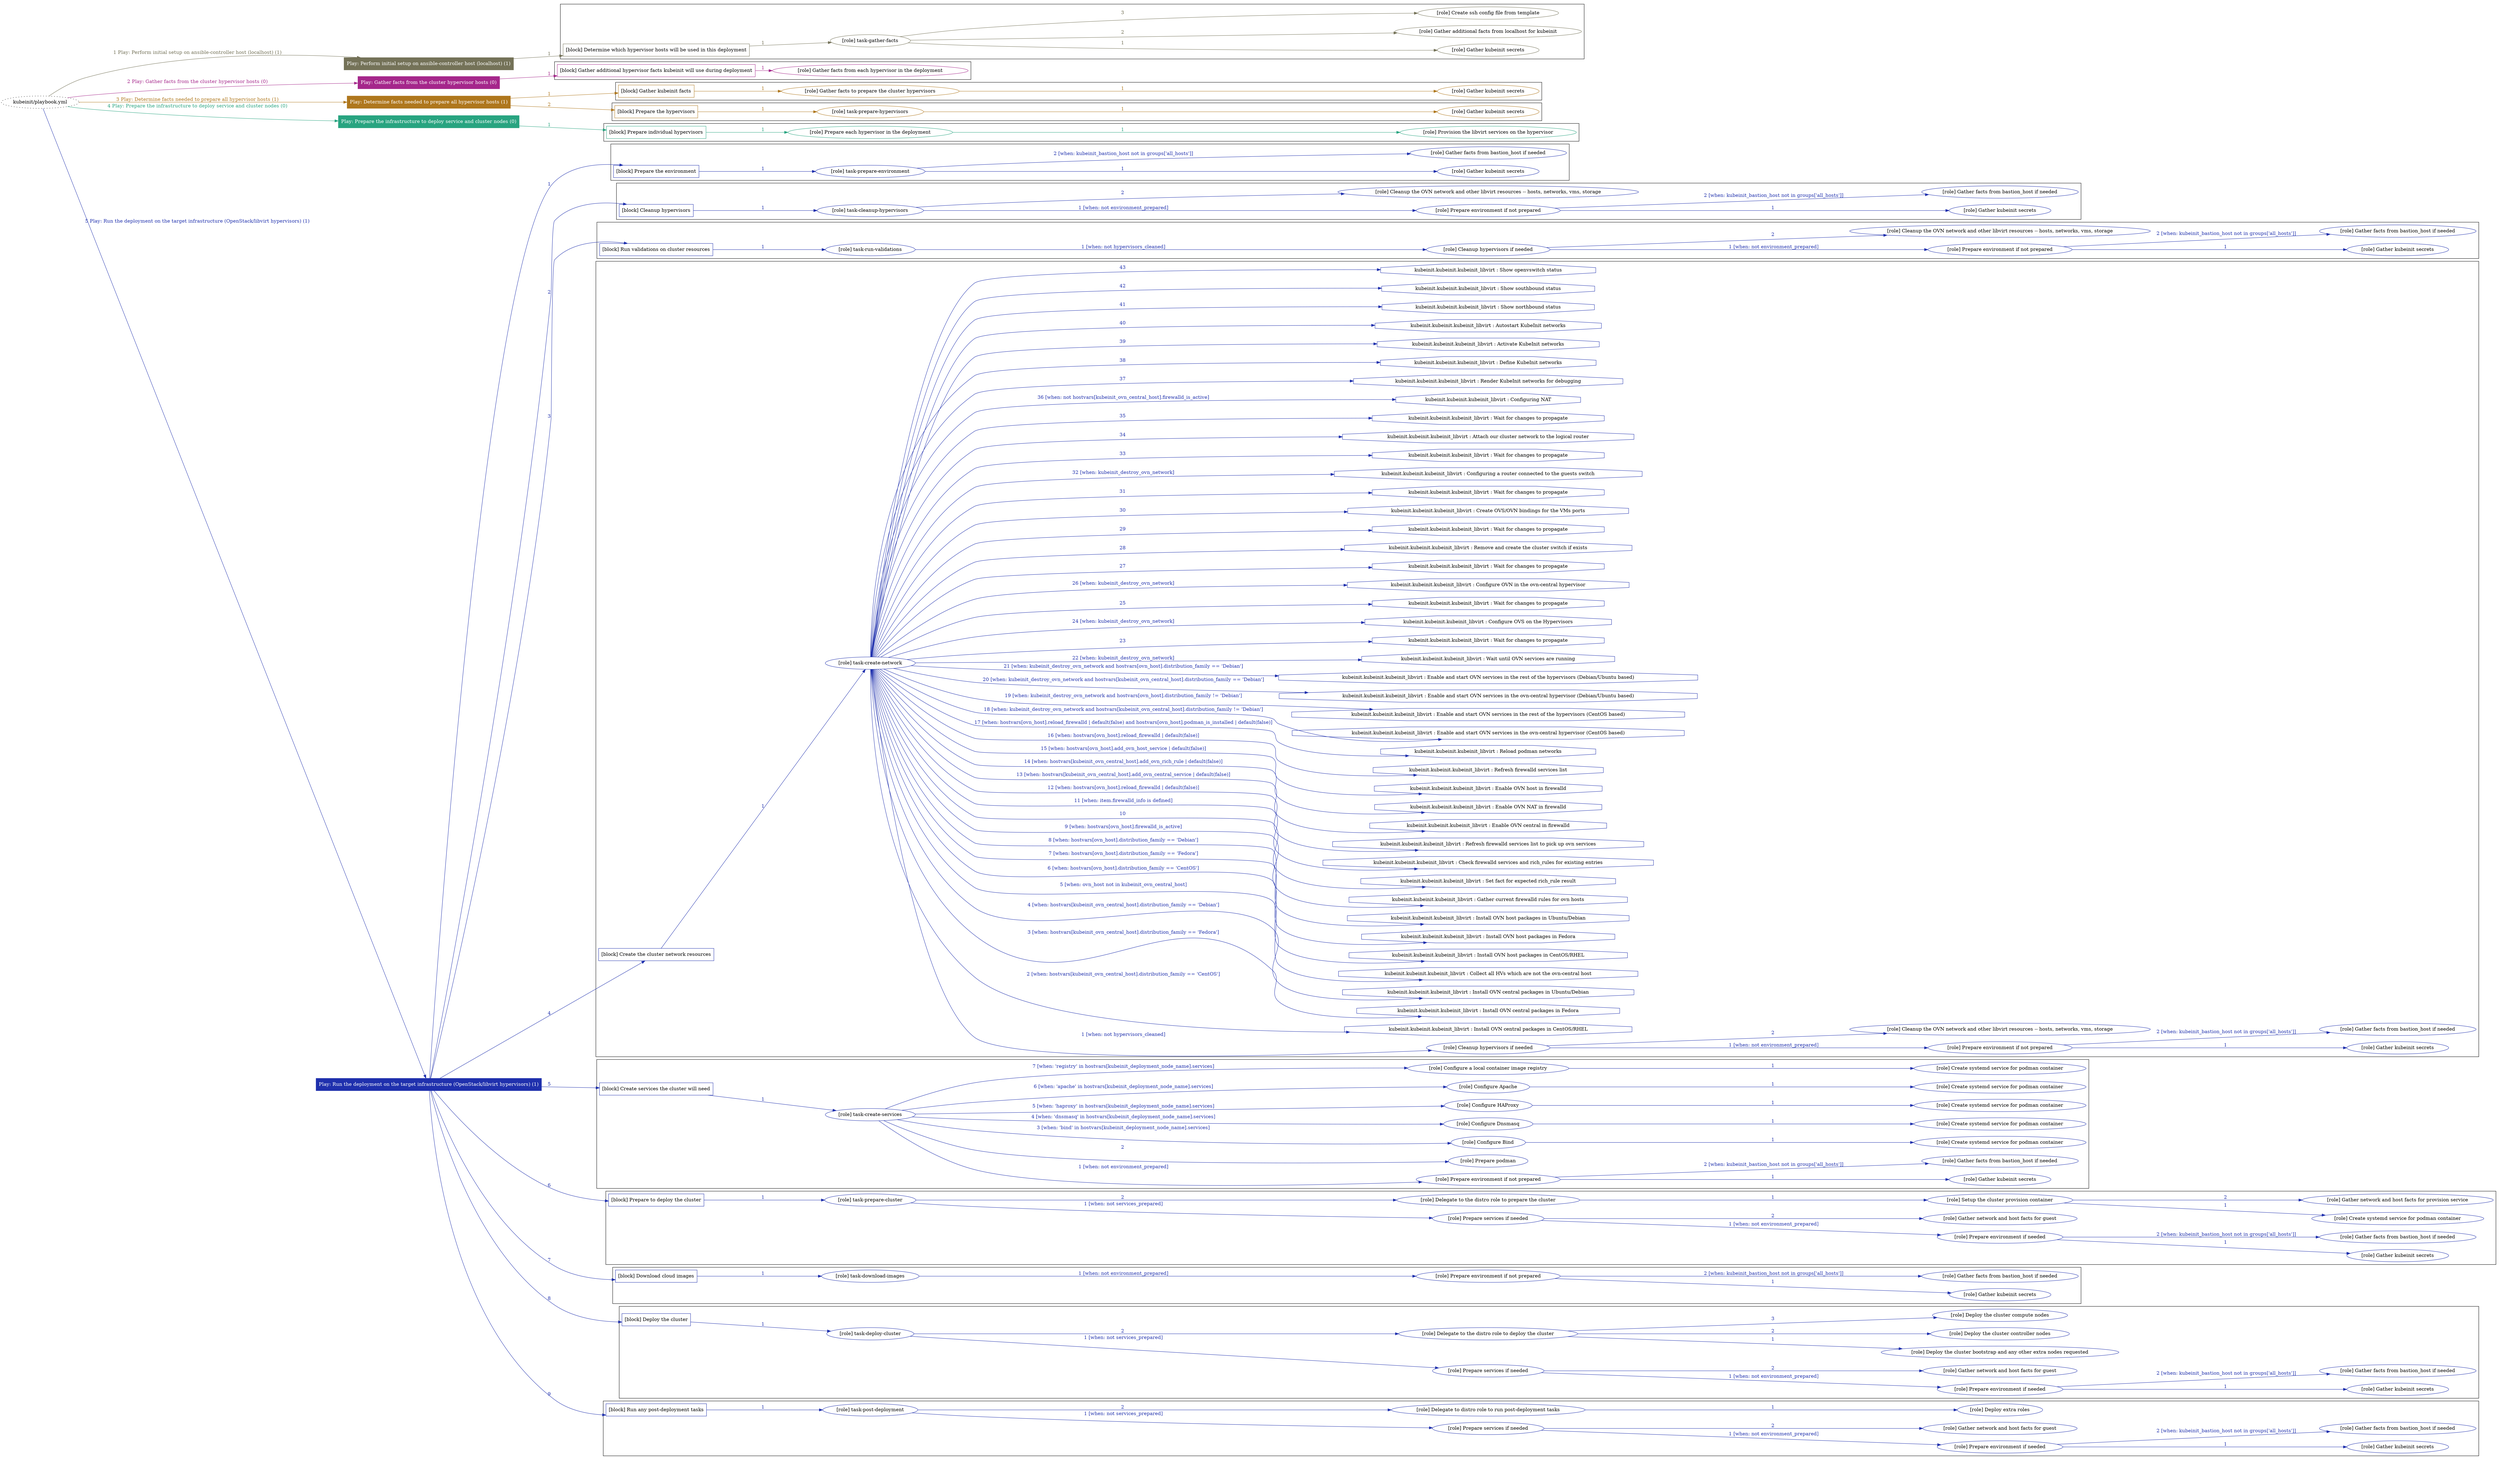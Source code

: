 digraph {
	graph [concentrate=true ordering=in rankdir=LR ratio=fill]
	edge [esep=5 sep=10]
	"kubeinit/playbook.yml" [URL="/home/runner/work/kubeinit/kubeinit/kubeinit/playbook.yml" id=playbook_e07e4943 style=dotted]
	"kubeinit/playbook.yml" -> play_b9120252 [label="1 Play: Perform initial setup on ansible-controller host (localhost) (1)" color="#747258" fontcolor="#747258" id=edge_play_b9120252 labeltooltip="1 Play: Perform initial setup on ansible-controller host (localhost) (1)" tooltip="1 Play: Perform initial setup on ansible-controller host (localhost) (1)"]
	subgraph "Play: Perform initial setup on ansible-controller host (localhost) (1)" {
		play_b9120252 [label="Play: Perform initial setup on ansible-controller host (localhost) (1)" URL="/home/runner/work/kubeinit/kubeinit/kubeinit/playbook.yml" color="#747258" fontcolor="#ffffff" id=play_b9120252 shape=box style=filled tooltip=localhost]
		play_b9120252 -> block_1f443763 [label=1 color="#747258" fontcolor="#747258" id=edge_block_1f443763 labeltooltip=1 tooltip=1]
		subgraph cluster_block_1f443763 {
			block_1f443763 [label="[block] Determine which hypervisor hosts will be used in this deployment" URL="/home/runner/work/kubeinit/kubeinit/kubeinit/playbook.yml" color="#747258" id=block_1f443763 labeltooltip="Determine which hypervisor hosts will be used in this deployment" shape=box tooltip="Determine which hypervisor hosts will be used in this deployment"]
			block_1f443763 -> role_f89670fb [label="1 " color="#747258" fontcolor="#747258" id=edge_role_f89670fb labeltooltip="1 " tooltip="1 "]
			subgraph "task-gather-facts" {
				role_f89670fb [label="[role] task-gather-facts" URL="/home/runner/work/kubeinit/kubeinit/kubeinit/playbook.yml" color="#747258" id=role_f89670fb tooltip="task-gather-facts"]
				role_f89670fb -> role_f4f0c34f [label="1 " color="#747258" fontcolor="#747258" id=edge_role_f4f0c34f labeltooltip="1 " tooltip="1 "]
				subgraph "Gather kubeinit secrets" {
					role_f4f0c34f [label="[role] Gather kubeinit secrets" URL="/home/runner/.ansible/collections/ansible_collections/kubeinit/kubeinit/roles/kubeinit_prepare/tasks/build_hypervisors_group.yml" color="#747258" id=role_f4f0c34f tooltip="Gather kubeinit secrets"]
				}
				role_f89670fb -> role_dc5c34ea [label="2 " color="#747258" fontcolor="#747258" id=edge_role_dc5c34ea labeltooltip="2 " tooltip="2 "]
				subgraph "Gather additional facts from localhost for kubeinit" {
					role_dc5c34ea [label="[role] Gather additional facts from localhost for kubeinit" URL="/home/runner/.ansible/collections/ansible_collections/kubeinit/kubeinit/roles/kubeinit_prepare/tasks/build_hypervisors_group.yml" color="#747258" id=role_dc5c34ea tooltip="Gather additional facts from localhost for kubeinit"]
				}
				role_f89670fb -> role_d536ac82 [label="3 " color="#747258" fontcolor="#747258" id=edge_role_d536ac82 labeltooltip="3 " tooltip="3 "]
				subgraph "Create ssh config file from template" {
					role_d536ac82 [label="[role] Create ssh config file from template" URL="/home/runner/.ansible/collections/ansible_collections/kubeinit/kubeinit/roles/kubeinit_prepare/tasks/build_hypervisors_group.yml" color="#747258" id=role_d536ac82 tooltip="Create ssh config file from template"]
				}
			}
		}
	}
	"kubeinit/playbook.yml" -> play_e5e33247 [label="2 Play: Gather facts from the cluster hypervisor hosts (0)" color="#a5278b" fontcolor="#a5278b" id=edge_play_e5e33247 labeltooltip="2 Play: Gather facts from the cluster hypervisor hosts (0)" tooltip="2 Play: Gather facts from the cluster hypervisor hosts (0)"]
	subgraph "Play: Gather facts from the cluster hypervisor hosts (0)" {
		play_e5e33247 [label="Play: Gather facts from the cluster hypervisor hosts (0)" URL="/home/runner/work/kubeinit/kubeinit/kubeinit/playbook.yml" color="#a5278b" fontcolor="#ffffff" id=play_e5e33247 shape=box style=filled tooltip="Play: Gather facts from the cluster hypervisor hosts (0)"]
		play_e5e33247 -> block_1e84fe49 [label=1 color="#a5278b" fontcolor="#a5278b" id=edge_block_1e84fe49 labeltooltip=1 tooltip=1]
		subgraph cluster_block_1e84fe49 {
			block_1e84fe49 [label="[block] Gather additional hypervisor facts kubeinit will use during deployment" URL="/home/runner/work/kubeinit/kubeinit/kubeinit/playbook.yml" color="#a5278b" id=block_1e84fe49 labeltooltip="Gather additional hypervisor facts kubeinit will use during deployment" shape=box tooltip="Gather additional hypervisor facts kubeinit will use during deployment"]
			block_1e84fe49 -> role_2180bc77 [label="1 " color="#a5278b" fontcolor="#a5278b" id=edge_role_2180bc77 labeltooltip="1 " tooltip="1 "]
			subgraph "Gather facts from each hypervisor in the deployment" {
				role_2180bc77 [label="[role] Gather facts from each hypervisor in the deployment" URL="/home/runner/work/kubeinit/kubeinit/kubeinit/playbook.yml" color="#a5278b" id=role_2180bc77 tooltip="Gather facts from each hypervisor in the deployment"]
			}
		}
	}
	"kubeinit/playbook.yml" -> play_bebf2844 [label="3 Play: Determine facts needed to prepare all hypervisor hosts (1)" color="#af771d" fontcolor="#af771d" id=edge_play_bebf2844 labeltooltip="3 Play: Determine facts needed to prepare all hypervisor hosts (1)" tooltip="3 Play: Determine facts needed to prepare all hypervisor hosts (1)"]
	subgraph "Play: Determine facts needed to prepare all hypervisor hosts (1)" {
		play_bebf2844 [label="Play: Determine facts needed to prepare all hypervisor hosts (1)" URL="/home/runner/work/kubeinit/kubeinit/kubeinit/playbook.yml" color="#af771d" fontcolor="#ffffff" id=play_bebf2844 shape=box style=filled tooltip=localhost]
		play_bebf2844 -> block_69c705e2 [label=1 color="#af771d" fontcolor="#af771d" id=edge_block_69c705e2 labeltooltip=1 tooltip=1]
		subgraph cluster_block_69c705e2 {
			block_69c705e2 [label="[block] Gather kubeinit facts" URL="/home/runner/work/kubeinit/kubeinit/kubeinit/playbook.yml" color="#af771d" id=block_69c705e2 labeltooltip="Gather kubeinit facts" shape=box tooltip="Gather kubeinit facts"]
			block_69c705e2 -> role_92cccd59 [label="1 " color="#af771d" fontcolor="#af771d" id=edge_role_92cccd59 labeltooltip="1 " tooltip="1 "]
			subgraph "Gather facts to prepare the cluster hypervisors" {
				role_92cccd59 [label="[role] Gather facts to prepare the cluster hypervisors" URL="/home/runner/work/kubeinit/kubeinit/kubeinit/playbook.yml" color="#af771d" id=role_92cccd59 tooltip="Gather facts to prepare the cluster hypervisors"]
				role_92cccd59 -> role_0de4bb8a [label="1 " color="#af771d" fontcolor="#af771d" id=edge_role_0de4bb8a labeltooltip="1 " tooltip="1 "]
				subgraph "Gather kubeinit secrets" {
					role_0de4bb8a [label="[role] Gather kubeinit secrets" URL="/home/runner/.ansible/collections/ansible_collections/kubeinit/kubeinit/roles/kubeinit_prepare/tasks/gather_kubeinit_facts.yml" color="#af771d" id=role_0de4bb8a tooltip="Gather kubeinit secrets"]
				}
			}
		}
		play_bebf2844 -> block_effc7401 [label=2 color="#af771d" fontcolor="#af771d" id=edge_block_effc7401 labeltooltip=2 tooltip=2]
		subgraph cluster_block_effc7401 {
			block_effc7401 [label="[block] Prepare the hypervisors" URL="/home/runner/work/kubeinit/kubeinit/kubeinit/playbook.yml" color="#af771d" id=block_effc7401 labeltooltip="Prepare the hypervisors" shape=box tooltip="Prepare the hypervisors"]
			block_effc7401 -> role_b57c22c7 [label="1 " color="#af771d" fontcolor="#af771d" id=edge_role_b57c22c7 labeltooltip="1 " tooltip="1 "]
			subgraph "task-prepare-hypervisors" {
				role_b57c22c7 [label="[role] task-prepare-hypervisors" URL="/home/runner/work/kubeinit/kubeinit/kubeinit/playbook.yml" color="#af771d" id=role_b57c22c7 tooltip="task-prepare-hypervisors"]
				role_b57c22c7 -> role_c90f19ab [label="1 " color="#af771d" fontcolor="#af771d" id=edge_role_c90f19ab labeltooltip="1 " tooltip="1 "]
				subgraph "Gather kubeinit secrets" {
					role_c90f19ab [label="[role] Gather kubeinit secrets" URL="/home/runner/.ansible/collections/ansible_collections/kubeinit/kubeinit/roles/kubeinit_prepare/tasks/gather_kubeinit_facts.yml" color="#af771d" id=role_c90f19ab tooltip="Gather kubeinit secrets"]
				}
			}
		}
	}
	"kubeinit/playbook.yml" -> play_fb564da2 [label="4 Play: Prepare the infrastructure to deploy service and cluster nodes (0)" color="#28a480" fontcolor="#28a480" id=edge_play_fb564da2 labeltooltip="4 Play: Prepare the infrastructure to deploy service and cluster nodes (0)" tooltip="4 Play: Prepare the infrastructure to deploy service and cluster nodes (0)"]
	subgraph "Play: Prepare the infrastructure to deploy service and cluster nodes (0)" {
		play_fb564da2 [label="Play: Prepare the infrastructure to deploy service and cluster nodes (0)" URL="/home/runner/work/kubeinit/kubeinit/kubeinit/playbook.yml" color="#28a480" fontcolor="#ffffff" id=play_fb564da2 shape=box style=filled tooltip="Play: Prepare the infrastructure to deploy service and cluster nodes (0)"]
		play_fb564da2 -> block_8d8d0fb7 [label=1 color="#28a480" fontcolor="#28a480" id=edge_block_8d8d0fb7 labeltooltip=1 tooltip=1]
		subgraph cluster_block_8d8d0fb7 {
			block_8d8d0fb7 [label="[block] Prepare individual hypervisors" URL="/home/runner/work/kubeinit/kubeinit/kubeinit/playbook.yml" color="#28a480" id=block_8d8d0fb7 labeltooltip="Prepare individual hypervisors" shape=box tooltip="Prepare individual hypervisors"]
			block_8d8d0fb7 -> role_18226721 [label="1 " color="#28a480" fontcolor="#28a480" id=edge_role_18226721 labeltooltip="1 " tooltip="1 "]
			subgraph "Prepare each hypervisor in the deployment" {
				role_18226721 [label="[role] Prepare each hypervisor in the deployment" URL="/home/runner/work/kubeinit/kubeinit/kubeinit/playbook.yml" color="#28a480" id=role_18226721 tooltip="Prepare each hypervisor in the deployment"]
				role_18226721 -> role_64331e2f [label="1 " color="#28a480" fontcolor="#28a480" id=edge_role_64331e2f labeltooltip="1 " tooltip="1 "]
				subgraph "Provision the libvirt services on the hypervisor" {
					role_64331e2f [label="[role] Provision the libvirt services on the hypervisor" URL="/home/runner/.ansible/collections/ansible_collections/kubeinit/kubeinit/roles/kubeinit_prepare/tasks/prepare_hypervisor.yml" color="#28a480" id=role_64331e2f tooltip="Provision the libvirt services on the hypervisor"]
				}
			}
		}
	}
	"kubeinit/playbook.yml" -> play_e570c266 [label="5 Play: Run the deployment on the target infrastructure (OpenStack/libvirt hypervisors) (1)" color="#1f30ad" fontcolor="#1f30ad" id=edge_play_e570c266 labeltooltip="5 Play: Run the deployment on the target infrastructure (OpenStack/libvirt hypervisors) (1)" tooltip="5 Play: Run the deployment on the target infrastructure (OpenStack/libvirt hypervisors) (1)"]
	subgraph "Play: Run the deployment on the target infrastructure (OpenStack/libvirt hypervisors) (1)" {
		play_e570c266 [label="Play: Run the deployment on the target infrastructure (OpenStack/libvirt hypervisors) (1)" URL="/home/runner/work/kubeinit/kubeinit/kubeinit/playbook.yml" color="#1f30ad" fontcolor="#ffffff" id=play_e570c266 shape=box style=filled tooltip=localhost]
		play_e570c266 -> block_d205eaf0 [label=1 color="#1f30ad" fontcolor="#1f30ad" id=edge_block_d205eaf0 labeltooltip=1 tooltip=1]
		subgraph cluster_block_d205eaf0 {
			block_d205eaf0 [label="[block] Prepare the environment" URL="/home/runner/work/kubeinit/kubeinit/kubeinit/playbook.yml" color="#1f30ad" id=block_d205eaf0 labeltooltip="Prepare the environment" shape=box tooltip="Prepare the environment"]
			block_d205eaf0 -> role_e4d5de74 [label="1 " color="#1f30ad" fontcolor="#1f30ad" id=edge_role_e4d5de74 labeltooltip="1 " tooltip="1 "]
			subgraph "task-prepare-environment" {
				role_e4d5de74 [label="[role] task-prepare-environment" URL="/home/runner/work/kubeinit/kubeinit/kubeinit/playbook.yml" color="#1f30ad" id=role_e4d5de74 tooltip="task-prepare-environment"]
				role_e4d5de74 -> role_1596e07e [label="1 " color="#1f30ad" fontcolor="#1f30ad" id=edge_role_1596e07e labeltooltip="1 " tooltip="1 "]
				subgraph "Gather kubeinit secrets" {
					role_1596e07e [label="[role] Gather kubeinit secrets" URL="/home/runner/.ansible/collections/ansible_collections/kubeinit/kubeinit/roles/kubeinit_prepare/tasks/gather_kubeinit_facts.yml" color="#1f30ad" id=role_1596e07e tooltip="Gather kubeinit secrets"]
				}
				role_e4d5de74 -> role_0a92a79e [label="2 [when: kubeinit_bastion_host not in groups['all_hosts']]" color="#1f30ad" fontcolor="#1f30ad" id=edge_role_0a92a79e labeltooltip="2 [when: kubeinit_bastion_host not in groups['all_hosts']]" tooltip="2 [when: kubeinit_bastion_host not in groups['all_hosts']]"]
				subgraph "Gather facts from bastion_host if needed" {
					role_0a92a79e [label="[role] Gather facts from bastion_host if needed" URL="/home/runner/.ansible/collections/ansible_collections/kubeinit/kubeinit/roles/kubeinit_prepare/tasks/main.yml" color="#1f30ad" id=role_0a92a79e tooltip="Gather facts from bastion_host if needed"]
				}
			}
		}
		play_e570c266 -> block_62bc49cc [label=2 color="#1f30ad" fontcolor="#1f30ad" id=edge_block_62bc49cc labeltooltip=2 tooltip=2]
		subgraph cluster_block_62bc49cc {
			block_62bc49cc [label="[block] Cleanup hypervisors" URL="/home/runner/work/kubeinit/kubeinit/kubeinit/playbook.yml" color="#1f30ad" id=block_62bc49cc labeltooltip="Cleanup hypervisors" shape=box tooltip="Cleanup hypervisors"]
			block_62bc49cc -> role_08fccab6 [label="1 " color="#1f30ad" fontcolor="#1f30ad" id=edge_role_08fccab6 labeltooltip="1 " tooltip="1 "]
			subgraph "task-cleanup-hypervisors" {
				role_08fccab6 [label="[role] task-cleanup-hypervisors" URL="/home/runner/work/kubeinit/kubeinit/kubeinit/playbook.yml" color="#1f30ad" id=role_08fccab6 tooltip="task-cleanup-hypervisors"]
				role_08fccab6 -> role_abdb1ab0 [label="1 [when: not environment_prepared]" color="#1f30ad" fontcolor="#1f30ad" id=edge_role_abdb1ab0 labeltooltip="1 [when: not environment_prepared]" tooltip="1 [when: not environment_prepared]"]
				subgraph "Prepare environment if not prepared" {
					role_abdb1ab0 [label="[role] Prepare environment if not prepared" URL="/home/runner/.ansible/collections/ansible_collections/kubeinit/kubeinit/roles/kubeinit_libvirt/tasks/cleanup_hypervisors.yml" color="#1f30ad" id=role_abdb1ab0 tooltip="Prepare environment if not prepared"]
					role_abdb1ab0 -> role_d9dff655 [label="1 " color="#1f30ad" fontcolor="#1f30ad" id=edge_role_d9dff655 labeltooltip="1 " tooltip="1 "]
					subgraph "Gather kubeinit secrets" {
						role_d9dff655 [label="[role] Gather kubeinit secrets" URL="/home/runner/.ansible/collections/ansible_collections/kubeinit/kubeinit/roles/kubeinit_prepare/tasks/gather_kubeinit_facts.yml" color="#1f30ad" id=role_d9dff655 tooltip="Gather kubeinit secrets"]
					}
					role_abdb1ab0 -> role_fc58bdff [label="2 [when: kubeinit_bastion_host not in groups['all_hosts']]" color="#1f30ad" fontcolor="#1f30ad" id=edge_role_fc58bdff labeltooltip="2 [when: kubeinit_bastion_host not in groups['all_hosts']]" tooltip="2 [when: kubeinit_bastion_host not in groups['all_hosts']]"]
					subgraph "Gather facts from bastion_host if needed" {
						role_fc58bdff [label="[role] Gather facts from bastion_host if needed" URL="/home/runner/.ansible/collections/ansible_collections/kubeinit/kubeinit/roles/kubeinit_prepare/tasks/main.yml" color="#1f30ad" id=role_fc58bdff tooltip="Gather facts from bastion_host if needed"]
					}
				}
				role_08fccab6 -> role_2dd8d767 [label="2 " color="#1f30ad" fontcolor="#1f30ad" id=edge_role_2dd8d767 labeltooltip="2 " tooltip="2 "]
				subgraph "Cleanup the OVN network and other libvirt resources -- hosts, networks, vms, storage" {
					role_2dd8d767 [label="[role] Cleanup the OVN network and other libvirt resources -- hosts, networks, vms, storage" URL="/home/runner/.ansible/collections/ansible_collections/kubeinit/kubeinit/roles/kubeinit_libvirt/tasks/cleanup_hypervisors.yml" color="#1f30ad" id=role_2dd8d767 tooltip="Cleanup the OVN network and other libvirt resources -- hosts, networks, vms, storage"]
				}
			}
		}
		play_e570c266 -> block_062ac93e [label=3 color="#1f30ad" fontcolor="#1f30ad" id=edge_block_062ac93e labeltooltip=3 tooltip=3]
		subgraph cluster_block_062ac93e {
			block_062ac93e [label="[block] Run validations on cluster resources" URL="/home/runner/work/kubeinit/kubeinit/kubeinit/playbook.yml" color="#1f30ad" id=block_062ac93e labeltooltip="Run validations on cluster resources" shape=box tooltip="Run validations on cluster resources"]
			block_062ac93e -> role_8c378ab1 [label="1 " color="#1f30ad" fontcolor="#1f30ad" id=edge_role_8c378ab1 labeltooltip="1 " tooltip="1 "]
			subgraph "task-run-validations" {
				role_8c378ab1 [label="[role] task-run-validations" URL="/home/runner/work/kubeinit/kubeinit/kubeinit/playbook.yml" color="#1f30ad" id=role_8c378ab1 tooltip="task-run-validations"]
				role_8c378ab1 -> role_eedf5568 [label="1 [when: not hypervisors_cleaned]" color="#1f30ad" fontcolor="#1f30ad" id=edge_role_eedf5568 labeltooltip="1 [when: not hypervisors_cleaned]" tooltip="1 [when: not hypervisors_cleaned]"]
				subgraph "Cleanup hypervisors if needed" {
					role_eedf5568 [label="[role] Cleanup hypervisors if needed" URL="/home/runner/.ansible/collections/ansible_collections/kubeinit/kubeinit/roles/kubeinit_validations/tasks/main.yml" color="#1f30ad" id=role_eedf5568 tooltip="Cleanup hypervisors if needed"]
					role_eedf5568 -> role_336ce60d [label="1 [when: not environment_prepared]" color="#1f30ad" fontcolor="#1f30ad" id=edge_role_336ce60d labeltooltip="1 [when: not environment_prepared]" tooltip="1 [when: not environment_prepared]"]
					subgraph "Prepare environment if not prepared" {
						role_336ce60d [label="[role] Prepare environment if not prepared" URL="/home/runner/.ansible/collections/ansible_collections/kubeinit/kubeinit/roles/kubeinit_libvirt/tasks/cleanup_hypervisors.yml" color="#1f30ad" id=role_336ce60d tooltip="Prepare environment if not prepared"]
						role_336ce60d -> role_87a15506 [label="1 " color="#1f30ad" fontcolor="#1f30ad" id=edge_role_87a15506 labeltooltip="1 " tooltip="1 "]
						subgraph "Gather kubeinit secrets" {
							role_87a15506 [label="[role] Gather kubeinit secrets" URL="/home/runner/.ansible/collections/ansible_collections/kubeinit/kubeinit/roles/kubeinit_prepare/tasks/gather_kubeinit_facts.yml" color="#1f30ad" id=role_87a15506 tooltip="Gather kubeinit secrets"]
						}
						role_336ce60d -> role_565a29a3 [label="2 [when: kubeinit_bastion_host not in groups['all_hosts']]" color="#1f30ad" fontcolor="#1f30ad" id=edge_role_565a29a3 labeltooltip="2 [when: kubeinit_bastion_host not in groups['all_hosts']]" tooltip="2 [when: kubeinit_bastion_host not in groups['all_hosts']]"]
						subgraph "Gather facts from bastion_host if needed" {
							role_565a29a3 [label="[role] Gather facts from bastion_host if needed" URL="/home/runner/.ansible/collections/ansible_collections/kubeinit/kubeinit/roles/kubeinit_prepare/tasks/main.yml" color="#1f30ad" id=role_565a29a3 tooltip="Gather facts from bastion_host if needed"]
						}
					}
					role_eedf5568 -> role_15973712 [label="2 " color="#1f30ad" fontcolor="#1f30ad" id=edge_role_15973712 labeltooltip="2 " tooltip="2 "]
					subgraph "Cleanup the OVN network and other libvirt resources -- hosts, networks, vms, storage" {
						role_15973712 [label="[role] Cleanup the OVN network and other libvirt resources -- hosts, networks, vms, storage" URL="/home/runner/.ansible/collections/ansible_collections/kubeinit/kubeinit/roles/kubeinit_libvirt/tasks/cleanup_hypervisors.yml" color="#1f30ad" id=role_15973712 tooltip="Cleanup the OVN network and other libvirt resources -- hosts, networks, vms, storage"]
					}
				}
			}
		}
		play_e570c266 -> block_f2574472 [label=4 color="#1f30ad" fontcolor="#1f30ad" id=edge_block_f2574472 labeltooltip=4 tooltip=4]
		subgraph cluster_block_f2574472 {
			block_f2574472 [label="[block] Create the cluster network resources" URL="/home/runner/work/kubeinit/kubeinit/kubeinit/playbook.yml" color="#1f30ad" id=block_f2574472 labeltooltip="Create the cluster network resources" shape=box tooltip="Create the cluster network resources"]
			block_f2574472 -> role_bcaf5ab3 [label="1 " color="#1f30ad" fontcolor="#1f30ad" id=edge_role_bcaf5ab3 labeltooltip="1 " tooltip="1 "]
			subgraph "task-create-network" {
				role_bcaf5ab3 [label="[role] task-create-network" URL="/home/runner/work/kubeinit/kubeinit/kubeinit/playbook.yml" color="#1f30ad" id=role_bcaf5ab3 tooltip="task-create-network"]
				role_bcaf5ab3 -> role_66db5dbb [label="1 [when: not hypervisors_cleaned]" color="#1f30ad" fontcolor="#1f30ad" id=edge_role_66db5dbb labeltooltip="1 [when: not hypervisors_cleaned]" tooltip="1 [when: not hypervisors_cleaned]"]
				subgraph "Cleanup hypervisors if needed" {
					role_66db5dbb [label="[role] Cleanup hypervisors if needed" URL="/home/runner/.ansible/collections/ansible_collections/kubeinit/kubeinit/roles/kubeinit_libvirt/tasks/create_network.yml" color="#1f30ad" id=role_66db5dbb tooltip="Cleanup hypervisors if needed"]
					role_66db5dbb -> role_7b6c5c37 [label="1 [when: not environment_prepared]" color="#1f30ad" fontcolor="#1f30ad" id=edge_role_7b6c5c37 labeltooltip="1 [when: not environment_prepared]" tooltip="1 [when: not environment_prepared]"]
					subgraph "Prepare environment if not prepared" {
						role_7b6c5c37 [label="[role] Prepare environment if not prepared" URL="/home/runner/.ansible/collections/ansible_collections/kubeinit/kubeinit/roles/kubeinit_libvirt/tasks/cleanup_hypervisors.yml" color="#1f30ad" id=role_7b6c5c37 tooltip="Prepare environment if not prepared"]
						role_7b6c5c37 -> role_21e0b763 [label="1 " color="#1f30ad" fontcolor="#1f30ad" id=edge_role_21e0b763 labeltooltip="1 " tooltip="1 "]
						subgraph "Gather kubeinit secrets" {
							role_21e0b763 [label="[role] Gather kubeinit secrets" URL="/home/runner/.ansible/collections/ansible_collections/kubeinit/kubeinit/roles/kubeinit_prepare/tasks/gather_kubeinit_facts.yml" color="#1f30ad" id=role_21e0b763 tooltip="Gather kubeinit secrets"]
						}
						role_7b6c5c37 -> role_2acdee1a [label="2 [when: kubeinit_bastion_host not in groups['all_hosts']]" color="#1f30ad" fontcolor="#1f30ad" id=edge_role_2acdee1a labeltooltip="2 [when: kubeinit_bastion_host not in groups['all_hosts']]" tooltip="2 [when: kubeinit_bastion_host not in groups['all_hosts']]"]
						subgraph "Gather facts from bastion_host if needed" {
							role_2acdee1a [label="[role] Gather facts from bastion_host if needed" URL="/home/runner/.ansible/collections/ansible_collections/kubeinit/kubeinit/roles/kubeinit_prepare/tasks/main.yml" color="#1f30ad" id=role_2acdee1a tooltip="Gather facts from bastion_host if needed"]
						}
					}
					role_66db5dbb -> role_cf642982 [label="2 " color="#1f30ad" fontcolor="#1f30ad" id=edge_role_cf642982 labeltooltip="2 " tooltip="2 "]
					subgraph "Cleanup the OVN network and other libvirt resources -- hosts, networks, vms, storage" {
						role_cf642982 [label="[role] Cleanup the OVN network and other libvirt resources -- hosts, networks, vms, storage" URL="/home/runner/.ansible/collections/ansible_collections/kubeinit/kubeinit/roles/kubeinit_libvirt/tasks/cleanup_hypervisors.yml" color="#1f30ad" id=role_cf642982 tooltip="Cleanup the OVN network and other libvirt resources -- hosts, networks, vms, storage"]
					}
				}
				task_55aaad12 [label="kubeinit.kubeinit.kubeinit_libvirt : Install OVN central packages in CentOS/RHEL" URL="/home/runner/.ansible/collections/ansible_collections/kubeinit/kubeinit/roles/kubeinit_libvirt/tasks/create_network.yml" color="#1f30ad" id=task_55aaad12 shape=octagon tooltip="kubeinit.kubeinit.kubeinit_libvirt : Install OVN central packages in CentOS/RHEL"]
				role_bcaf5ab3 -> task_55aaad12 [label="2 [when: hostvars[kubeinit_ovn_central_host].distribution_family == 'CentOS']" color="#1f30ad" fontcolor="#1f30ad" id=edge_task_55aaad12 labeltooltip="2 [when: hostvars[kubeinit_ovn_central_host].distribution_family == 'CentOS']" tooltip="2 [when: hostvars[kubeinit_ovn_central_host].distribution_family == 'CentOS']"]
				task_2617971f [label="kubeinit.kubeinit.kubeinit_libvirt : Install OVN central packages in Fedora" URL="/home/runner/.ansible/collections/ansible_collections/kubeinit/kubeinit/roles/kubeinit_libvirt/tasks/create_network.yml" color="#1f30ad" id=task_2617971f shape=octagon tooltip="kubeinit.kubeinit.kubeinit_libvirt : Install OVN central packages in Fedora"]
				role_bcaf5ab3 -> task_2617971f [label="3 [when: hostvars[kubeinit_ovn_central_host].distribution_family == 'Fedora']" color="#1f30ad" fontcolor="#1f30ad" id=edge_task_2617971f labeltooltip="3 [when: hostvars[kubeinit_ovn_central_host].distribution_family == 'Fedora']" tooltip="3 [when: hostvars[kubeinit_ovn_central_host].distribution_family == 'Fedora']"]
				task_5b7cfaac [label="kubeinit.kubeinit.kubeinit_libvirt : Install OVN central packages in Ubuntu/Debian" URL="/home/runner/.ansible/collections/ansible_collections/kubeinit/kubeinit/roles/kubeinit_libvirt/tasks/create_network.yml" color="#1f30ad" id=task_5b7cfaac shape=octagon tooltip="kubeinit.kubeinit.kubeinit_libvirt : Install OVN central packages in Ubuntu/Debian"]
				role_bcaf5ab3 -> task_5b7cfaac [label="4 [when: hostvars[kubeinit_ovn_central_host].distribution_family == 'Debian']" color="#1f30ad" fontcolor="#1f30ad" id=edge_task_5b7cfaac labeltooltip="4 [when: hostvars[kubeinit_ovn_central_host].distribution_family == 'Debian']" tooltip="4 [when: hostvars[kubeinit_ovn_central_host].distribution_family == 'Debian']"]
				task_ae4be98b [label="kubeinit.kubeinit.kubeinit_libvirt : Collect all HVs which are not the ovn-central host" URL="/home/runner/.ansible/collections/ansible_collections/kubeinit/kubeinit/roles/kubeinit_libvirt/tasks/create_network.yml" color="#1f30ad" id=task_ae4be98b shape=octagon tooltip="kubeinit.kubeinit.kubeinit_libvirt : Collect all HVs which are not the ovn-central host"]
				role_bcaf5ab3 -> task_ae4be98b [label="5 [when: ovn_host not in kubeinit_ovn_central_host]" color="#1f30ad" fontcolor="#1f30ad" id=edge_task_ae4be98b labeltooltip="5 [when: ovn_host not in kubeinit_ovn_central_host]" tooltip="5 [when: ovn_host not in kubeinit_ovn_central_host]"]
				task_d1115768 [label="kubeinit.kubeinit.kubeinit_libvirt : Install OVN host packages in CentOS/RHEL" URL="/home/runner/.ansible/collections/ansible_collections/kubeinit/kubeinit/roles/kubeinit_libvirt/tasks/create_network.yml" color="#1f30ad" id=task_d1115768 shape=octagon tooltip="kubeinit.kubeinit.kubeinit_libvirt : Install OVN host packages in CentOS/RHEL"]
				role_bcaf5ab3 -> task_d1115768 [label="6 [when: hostvars[ovn_host].distribution_family == 'CentOS']" color="#1f30ad" fontcolor="#1f30ad" id=edge_task_d1115768 labeltooltip="6 [when: hostvars[ovn_host].distribution_family == 'CentOS']" tooltip="6 [when: hostvars[ovn_host].distribution_family == 'CentOS']"]
				task_0d441b33 [label="kubeinit.kubeinit.kubeinit_libvirt : Install OVN host packages in Fedora" URL="/home/runner/.ansible/collections/ansible_collections/kubeinit/kubeinit/roles/kubeinit_libvirt/tasks/create_network.yml" color="#1f30ad" id=task_0d441b33 shape=octagon tooltip="kubeinit.kubeinit.kubeinit_libvirt : Install OVN host packages in Fedora"]
				role_bcaf5ab3 -> task_0d441b33 [label="7 [when: hostvars[ovn_host].distribution_family == 'Fedora']" color="#1f30ad" fontcolor="#1f30ad" id=edge_task_0d441b33 labeltooltip="7 [when: hostvars[ovn_host].distribution_family == 'Fedora']" tooltip="7 [when: hostvars[ovn_host].distribution_family == 'Fedora']"]
				task_ca85ced5 [label="kubeinit.kubeinit.kubeinit_libvirt : Install OVN host packages in Ubuntu/Debian" URL="/home/runner/.ansible/collections/ansible_collections/kubeinit/kubeinit/roles/kubeinit_libvirt/tasks/create_network.yml" color="#1f30ad" id=task_ca85ced5 shape=octagon tooltip="kubeinit.kubeinit.kubeinit_libvirt : Install OVN host packages in Ubuntu/Debian"]
				role_bcaf5ab3 -> task_ca85ced5 [label="8 [when: hostvars[ovn_host].distribution_family == 'Debian']" color="#1f30ad" fontcolor="#1f30ad" id=edge_task_ca85ced5 labeltooltip="8 [when: hostvars[ovn_host].distribution_family == 'Debian']" tooltip="8 [when: hostvars[ovn_host].distribution_family == 'Debian']"]
				task_6e084ece [label="kubeinit.kubeinit.kubeinit_libvirt : Gather current firewalld rules for ovn hosts" URL="/home/runner/.ansible/collections/ansible_collections/kubeinit/kubeinit/roles/kubeinit_libvirt/tasks/create_network.yml" color="#1f30ad" id=task_6e084ece shape=octagon tooltip="kubeinit.kubeinit.kubeinit_libvirt : Gather current firewalld rules for ovn hosts"]
				role_bcaf5ab3 -> task_6e084ece [label="9 [when: hostvars[ovn_host].firewalld_is_active]" color="#1f30ad" fontcolor="#1f30ad" id=edge_task_6e084ece labeltooltip="9 [when: hostvars[ovn_host].firewalld_is_active]" tooltip="9 [when: hostvars[ovn_host].firewalld_is_active]"]
				task_a61f92d0 [label="kubeinit.kubeinit.kubeinit_libvirt : Set fact for expected rich_rule result" URL="/home/runner/.ansible/collections/ansible_collections/kubeinit/kubeinit/roles/kubeinit_libvirt/tasks/create_network.yml" color="#1f30ad" id=task_a61f92d0 shape=octagon tooltip="kubeinit.kubeinit.kubeinit_libvirt : Set fact for expected rich_rule result"]
				role_bcaf5ab3 -> task_a61f92d0 [label="10 " color="#1f30ad" fontcolor="#1f30ad" id=edge_task_a61f92d0 labeltooltip="10 " tooltip="10 "]
				task_e458da09 [label="kubeinit.kubeinit.kubeinit_libvirt : Check firewalld services and rich_rules for existing entries" URL="/home/runner/.ansible/collections/ansible_collections/kubeinit/kubeinit/roles/kubeinit_libvirt/tasks/create_network.yml" color="#1f30ad" id=task_e458da09 shape=octagon tooltip="kubeinit.kubeinit.kubeinit_libvirt : Check firewalld services and rich_rules for existing entries"]
				role_bcaf5ab3 -> task_e458da09 [label="11 [when: item.firewalld_info is defined]" color="#1f30ad" fontcolor="#1f30ad" id=edge_task_e458da09 labeltooltip="11 [when: item.firewalld_info is defined]" tooltip="11 [when: item.firewalld_info is defined]"]
				task_22921a37 [label="kubeinit.kubeinit.kubeinit_libvirt : Refresh firewalld services list to pick up ovn services" URL="/home/runner/.ansible/collections/ansible_collections/kubeinit/kubeinit/roles/kubeinit_libvirt/tasks/create_network.yml" color="#1f30ad" id=task_22921a37 shape=octagon tooltip="kubeinit.kubeinit.kubeinit_libvirt : Refresh firewalld services list to pick up ovn services"]
				role_bcaf5ab3 -> task_22921a37 [label="12 [when: hostvars[ovn_host].reload_firewalld | default(false)]" color="#1f30ad" fontcolor="#1f30ad" id=edge_task_22921a37 labeltooltip="12 [when: hostvars[ovn_host].reload_firewalld | default(false)]" tooltip="12 [when: hostvars[ovn_host].reload_firewalld | default(false)]"]
				task_72e8ff1a [label="kubeinit.kubeinit.kubeinit_libvirt : Enable OVN central in firewalld" URL="/home/runner/.ansible/collections/ansible_collections/kubeinit/kubeinit/roles/kubeinit_libvirt/tasks/create_network.yml" color="#1f30ad" id=task_72e8ff1a shape=octagon tooltip="kubeinit.kubeinit.kubeinit_libvirt : Enable OVN central in firewalld"]
				role_bcaf5ab3 -> task_72e8ff1a [label="13 [when: hostvars[kubeinit_ovn_central_host].add_ovn_central_service | default(false)]" color="#1f30ad" fontcolor="#1f30ad" id=edge_task_72e8ff1a labeltooltip="13 [when: hostvars[kubeinit_ovn_central_host].add_ovn_central_service | default(false)]" tooltip="13 [when: hostvars[kubeinit_ovn_central_host].add_ovn_central_service | default(false)]"]
				task_a0728589 [label="kubeinit.kubeinit.kubeinit_libvirt : Enable OVN NAT in firewalld" URL="/home/runner/.ansible/collections/ansible_collections/kubeinit/kubeinit/roles/kubeinit_libvirt/tasks/create_network.yml" color="#1f30ad" id=task_a0728589 shape=octagon tooltip="kubeinit.kubeinit.kubeinit_libvirt : Enable OVN NAT in firewalld"]
				role_bcaf5ab3 -> task_a0728589 [label="14 [when: hostvars[kubeinit_ovn_central_host].add_ovn_rich_rule | default(false)]" color="#1f30ad" fontcolor="#1f30ad" id=edge_task_a0728589 labeltooltip="14 [when: hostvars[kubeinit_ovn_central_host].add_ovn_rich_rule | default(false)]" tooltip="14 [when: hostvars[kubeinit_ovn_central_host].add_ovn_rich_rule | default(false)]"]
				task_5b30af57 [label="kubeinit.kubeinit.kubeinit_libvirt : Enable OVN host in firewalld" URL="/home/runner/.ansible/collections/ansible_collections/kubeinit/kubeinit/roles/kubeinit_libvirt/tasks/create_network.yml" color="#1f30ad" id=task_5b30af57 shape=octagon tooltip="kubeinit.kubeinit.kubeinit_libvirt : Enable OVN host in firewalld"]
				role_bcaf5ab3 -> task_5b30af57 [label="15 [when: hostvars[ovn_host].add_ovn_host_service | default(false)]" color="#1f30ad" fontcolor="#1f30ad" id=edge_task_5b30af57 labeltooltip="15 [when: hostvars[ovn_host].add_ovn_host_service | default(false)]" tooltip="15 [when: hostvars[ovn_host].add_ovn_host_service | default(false)]"]
				task_9ba6e095 [label="kubeinit.kubeinit.kubeinit_libvirt : Refresh firewalld services list" URL="/home/runner/.ansible/collections/ansible_collections/kubeinit/kubeinit/roles/kubeinit_libvirt/tasks/create_network.yml" color="#1f30ad" id=task_9ba6e095 shape=octagon tooltip="kubeinit.kubeinit.kubeinit_libvirt : Refresh firewalld services list"]
				role_bcaf5ab3 -> task_9ba6e095 [label="16 [when: hostvars[ovn_host].reload_firewalld | default(false)]" color="#1f30ad" fontcolor="#1f30ad" id=edge_task_9ba6e095 labeltooltip="16 [when: hostvars[ovn_host].reload_firewalld | default(false)]" tooltip="16 [when: hostvars[ovn_host].reload_firewalld | default(false)]"]
				task_c4973ef3 [label="kubeinit.kubeinit.kubeinit_libvirt : Reload podman networks" URL="/home/runner/.ansible/collections/ansible_collections/kubeinit/kubeinit/roles/kubeinit_libvirt/tasks/create_network.yml" color="#1f30ad" id=task_c4973ef3 shape=octagon tooltip="kubeinit.kubeinit.kubeinit_libvirt : Reload podman networks"]
				role_bcaf5ab3 -> task_c4973ef3 [label="17 [when: hostvars[ovn_host].reload_firewalld | default(false) and hostvars[ovn_host].podman_is_installed | default(false)]" color="#1f30ad" fontcolor="#1f30ad" id=edge_task_c4973ef3 labeltooltip="17 [when: hostvars[ovn_host].reload_firewalld | default(false) and hostvars[ovn_host].podman_is_installed | default(false)]" tooltip="17 [when: hostvars[ovn_host].reload_firewalld | default(false) and hostvars[ovn_host].podman_is_installed | default(false)]"]
				task_f5c71f2f [label="kubeinit.kubeinit.kubeinit_libvirt : Enable and start OVN services in the ovn-central hypervisor (CentOS based)" URL="/home/runner/.ansible/collections/ansible_collections/kubeinit/kubeinit/roles/kubeinit_libvirt/tasks/create_network.yml" color="#1f30ad" id=task_f5c71f2f shape=octagon tooltip="kubeinit.kubeinit.kubeinit_libvirt : Enable and start OVN services in the ovn-central hypervisor (CentOS based)"]
				role_bcaf5ab3 -> task_f5c71f2f [label="18 [when: kubeinit_destroy_ovn_network and hostvars[kubeinit_ovn_central_host].distribution_family != 'Debian']" color="#1f30ad" fontcolor="#1f30ad" id=edge_task_f5c71f2f labeltooltip="18 [when: kubeinit_destroy_ovn_network and hostvars[kubeinit_ovn_central_host].distribution_family != 'Debian']" tooltip="18 [when: kubeinit_destroy_ovn_network and hostvars[kubeinit_ovn_central_host].distribution_family != 'Debian']"]
				task_85139562 [label="kubeinit.kubeinit.kubeinit_libvirt : Enable and start OVN services in the rest of the hypervisors (CentOS based)" URL="/home/runner/.ansible/collections/ansible_collections/kubeinit/kubeinit/roles/kubeinit_libvirt/tasks/create_network.yml" color="#1f30ad" id=task_85139562 shape=octagon tooltip="kubeinit.kubeinit.kubeinit_libvirt : Enable and start OVN services in the rest of the hypervisors (CentOS based)"]
				role_bcaf5ab3 -> task_85139562 [label="19 [when: kubeinit_destroy_ovn_network and hostvars[ovn_host].distribution_family != 'Debian']" color="#1f30ad" fontcolor="#1f30ad" id=edge_task_85139562 labeltooltip="19 [when: kubeinit_destroy_ovn_network and hostvars[ovn_host].distribution_family != 'Debian']" tooltip="19 [when: kubeinit_destroy_ovn_network and hostvars[ovn_host].distribution_family != 'Debian']"]
				task_41c9f3a6 [label="kubeinit.kubeinit.kubeinit_libvirt : Enable and start OVN services in the ovn-central hypervisor (Debian/Ubuntu based)" URL="/home/runner/.ansible/collections/ansible_collections/kubeinit/kubeinit/roles/kubeinit_libvirt/tasks/create_network.yml" color="#1f30ad" id=task_41c9f3a6 shape=octagon tooltip="kubeinit.kubeinit.kubeinit_libvirt : Enable and start OVN services in the ovn-central hypervisor (Debian/Ubuntu based)"]
				role_bcaf5ab3 -> task_41c9f3a6 [label="20 [when: kubeinit_destroy_ovn_network and hostvars[kubeinit_ovn_central_host].distribution_family == 'Debian']" color="#1f30ad" fontcolor="#1f30ad" id=edge_task_41c9f3a6 labeltooltip="20 [when: kubeinit_destroy_ovn_network and hostvars[kubeinit_ovn_central_host].distribution_family == 'Debian']" tooltip="20 [when: kubeinit_destroy_ovn_network and hostvars[kubeinit_ovn_central_host].distribution_family == 'Debian']"]
				task_95aac8eb [label="kubeinit.kubeinit.kubeinit_libvirt : Enable and start OVN services in the rest of the hypervisors (Debian/Ubuntu based)" URL="/home/runner/.ansible/collections/ansible_collections/kubeinit/kubeinit/roles/kubeinit_libvirt/tasks/create_network.yml" color="#1f30ad" id=task_95aac8eb shape=octagon tooltip="kubeinit.kubeinit.kubeinit_libvirt : Enable and start OVN services in the rest of the hypervisors (Debian/Ubuntu based)"]
				role_bcaf5ab3 -> task_95aac8eb [label="21 [when: kubeinit_destroy_ovn_network and hostvars[ovn_host].distribution_family == 'Debian']" color="#1f30ad" fontcolor="#1f30ad" id=edge_task_95aac8eb labeltooltip="21 [when: kubeinit_destroy_ovn_network and hostvars[ovn_host].distribution_family == 'Debian']" tooltip="21 [when: kubeinit_destroy_ovn_network and hostvars[ovn_host].distribution_family == 'Debian']"]
				task_35a5df10 [label="kubeinit.kubeinit.kubeinit_libvirt : Wait until OVN services are running" URL="/home/runner/.ansible/collections/ansible_collections/kubeinit/kubeinit/roles/kubeinit_libvirt/tasks/create_network.yml" color="#1f30ad" id=task_35a5df10 shape=octagon tooltip="kubeinit.kubeinit.kubeinit_libvirt : Wait until OVN services are running"]
				role_bcaf5ab3 -> task_35a5df10 [label="22 [when: kubeinit_destroy_ovn_network]" color="#1f30ad" fontcolor="#1f30ad" id=edge_task_35a5df10 labeltooltip="22 [when: kubeinit_destroy_ovn_network]" tooltip="22 [when: kubeinit_destroy_ovn_network]"]
				task_6cbf5abe [label="kubeinit.kubeinit.kubeinit_libvirt : Wait for changes to propagate" URL="/home/runner/.ansible/collections/ansible_collections/kubeinit/kubeinit/roles/kubeinit_libvirt/tasks/create_network.yml" color="#1f30ad" id=task_6cbf5abe shape=octagon tooltip="kubeinit.kubeinit.kubeinit_libvirt : Wait for changes to propagate"]
				role_bcaf5ab3 -> task_6cbf5abe [label="23 " color="#1f30ad" fontcolor="#1f30ad" id=edge_task_6cbf5abe labeltooltip="23 " tooltip="23 "]
				task_d5207392 [label="kubeinit.kubeinit.kubeinit_libvirt : Configure OVS on the Hypervisors" URL="/home/runner/.ansible/collections/ansible_collections/kubeinit/kubeinit/roles/kubeinit_libvirt/tasks/create_network.yml" color="#1f30ad" id=task_d5207392 shape=octagon tooltip="kubeinit.kubeinit.kubeinit_libvirt : Configure OVS on the Hypervisors"]
				role_bcaf5ab3 -> task_d5207392 [label="24 [when: kubeinit_destroy_ovn_network]" color="#1f30ad" fontcolor="#1f30ad" id=edge_task_d5207392 labeltooltip="24 [when: kubeinit_destroy_ovn_network]" tooltip="24 [when: kubeinit_destroy_ovn_network]"]
				task_50884d1f [label="kubeinit.kubeinit.kubeinit_libvirt : Wait for changes to propagate" URL="/home/runner/.ansible/collections/ansible_collections/kubeinit/kubeinit/roles/kubeinit_libvirt/tasks/create_network.yml" color="#1f30ad" id=task_50884d1f shape=octagon tooltip="kubeinit.kubeinit.kubeinit_libvirt : Wait for changes to propagate"]
				role_bcaf5ab3 -> task_50884d1f [label="25 " color="#1f30ad" fontcolor="#1f30ad" id=edge_task_50884d1f labeltooltip="25 " tooltip="25 "]
				task_05da2202 [label="kubeinit.kubeinit.kubeinit_libvirt : Configure OVN in the ovn-central hypervisor" URL="/home/runner/.ansible/collections/ansible_collections/kubeinit/kubeinit/roles/kubeinit_libvirt/tasks/create_network.yml" color="#1f30ad" id=task_05da2202 shape=octagon tooltip="kubeinit.kubeinit.kubeinit_libvirt : Configure OVN in the ovn-central hypervisor"]
				role_bcaf5ab3 -> task_05da2202 [label="26 [when: kubeinit_destroy_ovn_network]" color="#1f30ad" fontcolor="#1f30ad" id=edge_task_05da2202 labeltooltip="26 [when: kubeinit_destroy_ovn_network]" tooltip="26 [when: kubeinit_destroy_ovn_network]"]
				task_3248cc23 [label="kubeinit.kubeinit.kubeinit_libvirt : Wait for changes to propagate" URL="/home/runner/.ansible/collections/ansible_collections/kubeinit/kubeinit/roles/kubeinit_libvirt/tasks/create_network.yml" color="#1f30ad" id=task_3248cc23 shape=octagon tooltip="kubeinit.kubeinit.kubeinit_libvirt : Wait for changes to propagate"]
				role_bcaf5ab3 -> task_3248cc23 [label="27 " color="#1f30ad" fontcolor="#1f30ad" id=edge_task_3248cc23 labeltooltip="27 " tooltip="27 "]
				task_a8eb9c9c [label="kubeinit.kubeinit.kubeinit_libvirt : Remove and create the cluster switch if exists" URL="/home/runner/.ansible/collections/ansible_collections/kubeinit/kubeinit/roles/kubeinit_libvirt/tasks/create_network.yml" color="#1f30ad" id=task_a8eb9c9c shape=octagon tooltip="kubeinit.kubeinit.kubeinit_libvirt : Remove and create the cluster switch if exists"]
				role_bcaf5ab3 -> task_a8eb9c9c [label="28 " color="#1f30ad" fontcolor="#1f30ad" id=edge_task_a8eb9c9c labeltooltip="28 " tooltip="28 "]
				task_eaeaf0c3 [label="kubeinit.kubeinit.kubeinit_libvirt : Wait for changes to propagate" URL="/home/runner/.ansible/collections/ansible_collections/kubeinit/kubeinit/roles/kubeinit_libvirt/tasks/create_network.yml" color="#1f30ad" id=task_eaeaf0c3 shape=octagon tooltip="kubeinit.kubeinit.kubeinit_libvirt : Wait for changes to propagate"]
				role_bcaf5ab3 -> task_eaeaf0c3 [label="29 " color="#1f30ad" fontcolor="#1f30ad" id=edge_task_eaeaf0c3 labeltooltip="29 " tooltip="29 "]
				task_0c536a13 [label="kubeinit.kubeinit.kubeinit_libvirt : Create OVS/OVN bindings for the VMs ports" URL="/home/runner/.ansible/collections/ansible_collections/kubeinit/kubeinit/roles/kubeinit_libvirt/tasks/create_network.yml" color="#1f30ad" id=task_0c536a13 shape=octagon tooltip="kubeinit.kubeinit.kubeinit_libvirt : Create OVS/OVN bindings for the VMs ports"]
				role_bcaf5ab3 -> task_0c536a13 [label="30 " color="#1f30ad" fontcolor="#1f30ad" id=edge_task_0c536a13 labeltooltip="30 " tooltip="30 "]
				task_4793992d [label="kubeinit.kubeinit.kubeinit_libvirt : Wait for changes to propagate" URL="/home/runner/.ansible/collections/ansible_collections/kubeinit/kubeinit/roles/kubeinit_libvirt/tasks/create_network.yml" color="#1f30ad" id=task_4793992d shape=octagon tooltip="kubeinit.kubeinit.kubeinit_libvirt : Wait for changes to propagate"]
				role_bcaf5ab3 -> task_4793992d [label="31 " color="#1f30ad" fontcolor="#1f30ad" id=edge_task_4793992d labeltooltip="31 " tooltip="31 "]
				task_3a7eed66 [label="kubeinit.kubeinit.kubeinit_libvirt : Configuring a router connected to the guests switch" URL="/home/runner/.ansible/collections/ansible_collections/kubeinit/kubeinit/roles/kubeinit_libvirt/tasks/create_network.yml" color="#1f30ad" id=task_3a7eed66 shape=octagon tooltip="kubeinit.kubeinit.kubeinit_libvirt : Configuring a router connected to the guests switch"]
				role_bcaf5ab3 -> task_3a7eed66 [label="32 [when: kubeinit_destroy_ovn_network]" color="#1f30ad" fontcolor="#1f30ad" id=edge_task_3a7eed66 labeltooltip="32 [when: kubeinit_destroy_ovn_network]" tooltip="32 [when: kubeinit_destroy_ovn_network]"]
				task_4549d251 [label="kubeinit.kubeinit.kubeinit_libvirt : Wait for changes to propagate" URL="/home/runner/.ansible/collections/ansible_collections/kubeinit/kubeinit/roles/kubeinit_libvirt/tasks/create_network.yml" color="#1f30ad" id=task_4549d251 shape=octagon tooltip="kubeinit.kubeinit.kubeinit_libvirt : Wait for changes to propagate"]
				role_bcaf5ab3 -> task_4549d251 [label="33 " color="#1f30ad" fontcolor="#1f30ad" id=edge_task_4549d251 labeltooltip="33 " tooltip="33 "]
				task_f51b07fd [label="kubeinit.kubeinit.kubeinit_libvirt : Attach our cluster network to the logical router" URL="/home/runner/.ansible/collections/ansible_collections/kubeinit/kubeinit/roles/kubeinit_libvirt/tasks/create_network.yml" color="#1f30ad" id=task_f51b07fd shape=octagon tooltip="kubeinit.kubeinit.kubeinit_libvirt : Attach our cluster network to the logical router"]
				role_bcaf5ab3 -> task_f51b07fd [label="34 " color="#1f30ad" fontcolor="#1f30ad" id=edge_task_f51b07fd labeltooltip="34 " tooltip="34 "]
				task_b8d464d3 [label="kubeinit.kubeinit.kubeinit_libvirt : Wait for changes to propagate" URL="/home/runner/.ansible/collections/ansible_collections/kubeinit/kubeinit/roles/kubeinit_libvirt/tasks/create_network.yml" color="#1f30ad" id=task_b8d464d3 shape=octagon tooltip="kubeinit.kubeinit.kubeinit_libvirt : Wait for changes to propagate"]
				role_bcaf5ab3 -> task_b8d464d3 [label="35 " color="#1f30ad" fontcolor="#1f30ad" id=edge_task_b8d464d3 labeltooltip="35 " tooltip="35 "]
				task_55ef812a [label="kubeinit.kubeinit.kubeinit_libvirt : Configuring NAT" URL="/home/runner/.ansible/collections/ansible_collections/kubeinit/kubeinit/roles/kubeinit_libvirt/tasks/create_network.yml" color="#1f30ad" id=task_55ef812a shape=octagon tooltip="kubeinit.kubeinit.kubeinit_libvirt : Configuring NAT"]
				role_bcaf5ab3 -> task_55ef812a [label="36 [when: not hostvars[kubeinit_ovn_central_host].firewalld_is_active]" color="#1f30ad" fontcolor="#1f30ad" id=edge_task_55ef812a labeltooltip="36 [when: not hostvars[kubeinit_ovn_central_host].firewalld_is_active]" tooltip="36 [when: not hostvars[kubeinit_ovn_central_host].firewalld_is_active]"]
				task_fcca9d1c [label="kubeinit.kubeinit.kubeinit_libvirt : Render KubeInit networks for debugging" URL="/home/runner/.ansible/collections/ansible_collections/kubeinit/kubeinit/roles/kubeinit_libvirt/tasks/create_network.yml" color="#1f30ad" id=task_fcca9d1c shape=octagon tooltip="kubeinit.kubeinit.kubeinit_libvirt : Render KubeInit networks for debugging"]
				role_bcaf5ab3 -> task_fcca9d1c [label="37 " color="#1f30ad" fontcolor="#1f30ad" id=edge_task_fcca9d1c labeltooltip="37 " tooltip="37 "]
				task_410bc3ef [label="kubeinit.kubeinit.kubeinit_libvirt : Define KubeInit networks" URL="/home/runner/.ansible/collections/ansible_collections/kubeinit/kubeinit/roles/kubeinit_libvirt/tasks/create_network.yml" color="#1f30ad" id=task_410bc3ef shape=octagon tooltip="kubeinit.kubeinit.kubeinit_libvirt : Define KubeInit networks"]
				role_bcaf5ab3 -> task_410bc3ef [label="38 " color="#1f30ad" fontcolor="#1f30ad" id=edge_task_410bc3ef labeltooltip="38 " tooltip="38 "]
				task_6e516d0f [label="kubeinit.kubeinit.kubeinit_libvirt : Activate KubeInit networks" URL="/home/runner/.ansible/collections/ansible_collections/kubeinit/kubeinit/roles/kubeinit_libvirt/tasks/create_network.yml" color="#1f30ad" id=task_6e516d0f shape=octagon tooltip="kubeinit.kubeinit.kubeinit_libvirt : Activate KubeInit networks"]
				role_bcaf5ab3 -> task_6e516d0f [label="39 " color="#1f30ad" fontcolor="#1f30ad" id=edge_task_6e516d0f labeltooltip="39 " tooltip="39 "]
				task_45c333f2 [label="kubeinit.kubeinit.kubeinit_libvirt : Autostart KubeInit networks" URL="/home/runner/.ansible/collections/ansible_collections/kubeinit/kubeinit/roles/kubeinit_libvirt/tasks/create_network.yml" color="#1f30ad" id=task_45c333f2 shape=octagon tooltip="kubeinit.kubeinit.kubeinit_libvirt : Autostart KubeInit networks"]
				role_bcaf5ab3 -> task_45c333f2 [label="40 " color="#1f30ad" fontcolor="#1f30ad" id=edge_task_45c333f2 labeltooltip="40 " tooltip="40 "]
				task_3685919e [label="kubeinit.kubeinit.kubeinit_libvirt : Show northbound status" URL="/home/runner/.ansible/collections/ansible_collections/kubeinit/kubeinit/roles/kubeinit_libvirt/tasks/create_network.yml" color="#1f30ad" id=task_3685919e shape=octagon tooltip="kubeinit.kubeinit.kubeinit_libvirt : Show northbound status"]
				role_bcaf5ab3 -> task_3685919e [label="41 " color="#1f30ad" fontcolor="#1f30ad" id=edge_task_3685919e labeltooltip="41 " tooltip="41 "]
				task_d3264f6e [label="kubeinit.kubeinit.kubeinit_libvirt : Show southbound status" URL="/home/runner/.ansible/collections/ansible_collections/kubeinit/kubeinit/roles/kubeinit_libvirt/tasks/create_network.yml" color="#1f30ad" id=task_d3264f6e shape=octagon tooltip="kubeinit.kubeinit.kubeinit_libvirt : Show southbound status"]
				role_bcaf5ab3 -> task_d3264f6e [label="42 " color="#1f30ad" fontcolor="#1f30ad" id=edge_task_d3264f6e labeltooltip="42 " tooltip="42 "]
				task_f89417d2 [label="kubeinit.kubeinit.kubeinit_libvirt : Show openvswitch status" URL="/home/runner/.ansible/collections/ansible_collections/kubeinit/kubeinit/roles/kubeinit_libvirt/tasks/create_network.yml" color="#1f30ad" id=task_f89417d2 shape=octagon tooltip="kubeinit.kubeinit.kubeinit_libvirt : Show openvswitch status"]
				role_bcaf5ab3 -> task_f89417d2 [label="43 " color="#1f30ad" fontcolor="#1f30ad" id=edge_task_f89417d2 labeltooltip="43 " tooltip="43 "]
			}
		}
		play_e570c266 -> block_15bfd829 [label=5 color="#1f30ad" fontcolor="#1f30ad" id=edge_block_15bfd829 labeltooltip=5 tooltip=5]
		subgraph cluster_block_15bfd829 {
			block_15bfd829 [label="[block] Create services the cluster will need" URL="/home/runner/work/kubeinit/kubeinit/kubeinit/playbook.yml" color="#1f30ad" id=block_15bfd829 labeltooltip="Create services the cluster will need" shape=box tooltip="Create services the cluster will need"]
			block_15bfd829 -> role_206eb0c8 [label="1 " color="#1f30ad" fontcolor="#1f30ad" id=edge_role_206eb0c8 labeltooltip="1 " tooltip="1 "]
			subgraph "task-create-services" {
				role_206eb0c8 [label="[role] task-create-services" URL="/home/runner/work/kubeinit/kubeinit/kubeinit/playbook.yml" color="#1f30ad" id=role_206eb0c8 tooltip="task-create-services"]
				role_206eb0c8 -> role_c57384ab [label="1 [when: not environment_prepared]" color="#1f30ad" fontcolor="#1f30ad" id=edge_role_c57384ab labeltooltip="1 [when: not environment_prepared]" tooltip="1 [when: not environment_prepared]"]
				subgraph "Prepare environment if not prepared" {
					role_c57384ab [label="[role] Prepare environment if not prepared" URL="/home/runner/.ansible/collections/ansible_collections/kubeinit/kubeinit/roles/kubeinit_services/tasks/main.yml" color="#1f30ad" id=role_c57384ab tooltip="Prepare environment if not prepared"]
					role_c57384ab -> role_3a14b658 [label="1 " color="#1f30ad" fontcolor="#1f30ad" id=edge_role_3a14b658 labeltooltip="1 " tooltip="1 "]
					subgraph "Gather kubeinit secrets" {
						role_3a14b658 [label="[role] Gather kubeinit secrets" URL="/home/runner/.ansible/collections/ansible_collections/kubeinit/kubeinit/roles/kubeinit_prepare/tasks/gather_kubeinit_facts.yml" color="#1f30ad" id=role_3a14b658 tooltip="Gather kubeinit secrets"]
					}
					role_c57384ab -> role_89399aea [label="2 [when: kubeinit_bastion_host not in groups['all_hosts']]" color="#1f30ad" fontcolor="#1f30ad" id=edge_role_89399aea labeltooltip="2 [when: kubeinit_bastion_host not in groups['all_hosts']]" tooltip="2 [when: kubeinit_bastion_host not in groups['all_hosts']]"]
					subgraph "Gather facts from bastion_host if needed" {
						role_89399aea [label="[role] Gather facts from bastion_host if needed" URL="/home/runner/.ansible/collections/ansible_collections/kubeinit/kubeinit/roles/kubeinit_prepare/tasks/main.yml" color="#1f30ad" id=role_89399aea tooltip="Gather facts from bastion_host if needed"]
					}
				}
				role_206eb0c8 -> role_5c697cb5 [label="2 " color="#1f30ad" fontcolor="#1f30ad" id=edge_role_5c697cb5 labeltooltip="2 " tooltip="2 "]
				subgraph "Prepare podman" {
					role_5c697cb5 [label="[role] Prepare podman" URL="/home/runner/.ansible/collections/ansible_collections/kubeinit/kubeinit/roles/kubeinit_services/tasks/00_create_service_pod.yml" color="#1f30ad" id=role_5c697cb5 tooltip="Prepare podman"]
				}
				role_206eb0c8 -> role_f022dd02 [label="3 [when: 'bind' in hostvars[kubeinit_deployment_node_name].services]" color="#1f30ad" fontcolor="#1f30ad" id=edge_role_f022dd02 labeltooltip="3 [when: 'bind' in hostvars[kubeinit_deployment_node_name].services]" tooltip="3 [when: 'bind' in hostvars[kubeinit_deployment_node_name].services]"]
				subgraph "Configure Bind" {
					role_f022dd02 [label="[role] Configure Bind" URL="/home/runner/.ansible/collections/ansible_collections/kubeinit/kubeinit/roles/kubeinit_services/tasks/start_services_containers.yml" color="#1f30ad" id=role_f022dd02 tooltip="Configure Bind"]
					role_f022dd02 -> role_78e65b71 [label="1 " color="#1f30ad" fontcolor="#1f30ad" id=edge_role_78e65b71 labeltooltip="1 " tooltip="1 "]
					subgraph "Create systemd service for podman container" {
						role_78e65b71 [label="[role] Create systemd service for podman container" URL="/home/runner/.ansible/collections/ansible_collections/kubeinit/kubeinit/roles/kubeinit_bind/tasks/main.yml" color="#1f30ad" id=role_78e65b71 tooltip="Create systemd service for podman container"]
					}
				}
				role_206eb0c8 -> role_1bad5994 [label="4 [when: 'dnsmasq' in hostvars[kubeinit_deployment_node_name].services]" color="#1f30ad" fontcolor="#1f30ad" id=edge_role_1bad5994 labeltooltip="4 [when: 'dnsmasq' in hostvars[kubeinit_deployment_node_name].services]" tooltip="4 [when: 'dnsmasq' in hostvars[kubeinit_deployment_node_name].services]"]
				subgraph "Configure Dnsmasq" {
					role_1bad5994 [label="[role] Configure Dnsmasq" URL="/home/runner/.ansible/collections/ansible_collections/kubeinit/kubeinit/roles/kubeinit_services/tasks/start_services_containers.yml" color="#1f30ad" id=role_1bad5994 tooltip="Configure Dnsmasq"]
					role_1bad5994 -> role_0fc6b3cc [label="1 " color="#1f30ad" fontcolor="#1f30ad" id=edge_role_0fc6b3cc labeltooltip="1 " tooltip="1 "]
					subgraph "Create systemd service for podman container" {
						role_0fc6b3cc [label="[role] Create systemd service for podman container" URL="/home/runner/.ansible/collections/ansible_collections/kubeinit/kubeinit/roles/kubeinit_dnsmasq/tasks/main.yml" color="#1f30ad" id=role_0fc6b3cc tooltip="Create systemd service for podman container"]
					}
				}
				role_206eb0c8 -> role_f7cd1f6d [label="5 [when: 'haproxy' in hostvars[kubeinit_deployment_node_name].services]" color="#1f30ad" fontcolor="#1f30ad" id=edge_role_f7cd1f6d labeltooltip="5 [when: 'haproxy' in hostvars[kubeinit_deployment_node_name].services]" tooltip="5 [when: 'haproxy' in hostvars[kubeinit_deployment_node_name].services]"]
				subgraph "Configure HAProxy" {
					role_f7cd1f6d [label="[role] Configure HAProxy" URL="/home/runner/.ansible/collections/ansible_collections/kubeinit/kubeinit/roles/kubeinit_services/tasks/start_services_containers.yml" color="#1f30ad" id=role_f7cd1f6d tooltip="Configure HAProxy"]
					role_f7cd1f6d -> role_b065b105 [label="1 " color="#1f30ad" fontcolor="#1f30ad" id=edge_role_b065b105 labeltooltip="1 " tooltip="1 "]
					subgraph "Create systemd service for podman container" {
						role_b065b105 [label="[role] Create systemd service for podman container" URL="/home/runner/.ansible/collections/ansible_collections/kubeinit/kubeinit/roles/kubeinit_haproxy/tasks/main.yml" color="#1f30ad" id=role_b065b105 tooltip="Create systemd service for podman container"]
					}
				}
				role_206eb0c8 -> role_fab4ce8b [label="6 [when: 'apache' in hostvars[kubeinit_deployment_node_name].services]" color="#1f30ad" fontcolor="#1f30ad" id=edge_role_fab4ce8b labeltooltip="6 [when: 'apache' in hostvars[kubeinit_deployment_node_name].services]" tooltip="6 [when: 'apache' in hostvars[kubeinit_deployment_node_name].services]"]
				subgraph "Configure Apache" {
					role_fab4ce8b [label="[role] Configure Apache" URL="/home/runner/.ansible/collections/ansible_collections/kubeinit/kubeinit/roles/kubeinit_services/tasks/start_services_containers.yml" color="#1f30ad" id=role_fab4ce8b tooltip="Configure Apache"]
					role_fab4ce8b -> role_f33f7025 [label="1 " color="#1f30ad" fontcolor="#1f30ad" id=edge_role_f33f7025 labeltooltip="1 " tooltip="1 "]
					subgraph "Create systemd service for podman container" {
						role_f33f7025 [label="[role] Create systemd service for podman container" URL="/home/runner/.ansible/collections/ansible_collections/kubeinit/kubeinit/roles/kubeinit_apache/tasks/main.yml" color="#1f30ad" id=role_f33f7025 tooltip="Create systemd service for podman container"]
					}
				}
				role_206eb0c8 -> role_e0b5af58 [label="7 [when: 'registry' in hostvars[kubeinit_deployment_node_name].services]" color="#1f30ad" fontcolor="#1f30ad" id=edge_role_e0b5af58 labeltooltip="7 [when: 'registry' in hostvars[kubeinit_deployment_node_name].services]" tooltip="7 [when: 'registry' in hostvars[kubeinit_deployment_node_name].services]"]
				subgraph "Configure a local container image registry" {
					role_e0b5af58 [label="[role] Configure a local container image registry" URL="/home/runner/.ansible/collections/ansible_collections/kubeinit/kubeinit/roles/kubeinit_services/tasks/start_services_containers.yml" color="#1f30ad" id=role_e0b5af58 tooltip="Configure a local container image registry"]
					role_e0b5af58 -> role_e9b38cbd [label="1 " color="#1f30ad" fontcolor="#1f30ad" id=edge_role_e9b38cbd labeltooltip="1 " tooltip="1 "]
					subgraph "Create systemd service for podman container" {
						role_e9b38cbd [label="[role] Create systemd service for podman container" URL="/home/runner/.ansible/collections/ansible_collections/kubeinit/kubeinit/roles/kubeinit_registry/tasks/main.yml" color="#1f30ad" id=role_e9b38cbd tooltip="Create systemd service for podman container"]
					}
				}
			}
		}
		play_e570c266 -> block_756f84f8 [label=6 color="#1f30ad" fontcolor="#1f30ad" id=edge_block_756f84f8 labeltooltip=6 tooltip=6]
		subgraph cluster_block_756f84f8 {
			block_756f84f8 [label="[block] Prepare to deploy the cluster" URL="/home/runner/work/kubeinit/kubeinit/kubeinit/playbook.yml" color="#1f30ad" id=block_756f84f8 labeltooltip="Prepare to deploy the cluster" shape=box tooltip="Prepare to deploy the cluster"]
			block_756f84f8 -> role_266e14b1 [label="1 " color="#1f30ad" fontcolor="#1f30ad" id=edge_role_266e14b1 labeltooltip="1 " tooltip="1 "]
			subgraph "task-prepare-cluster" {
				role_266e14b1 [label="[role] task-prepare-cluster" URL="/home/runner/work/kubeinit/kubeinit/kubeinit/playbook.yml" color="#1f30ad" id=role_266e14b1 tooltip="task-prepare-cluster"]
				role_266e14b1 -> role_51e8ae83 [label="1 [when: not services_prepared]" color="#1f30ad" fontcolor="#1f30ad" id=edge_role_51e8ae83 labeltooltip="1 [when: not services_prepared]" tooltip="1 [when: not services_prepared]"]
				subgraph "Prepare services if needed" {
					role_51e8ae83 [label="[role] Prepare services if needed" URL="/home/runner/.ansible/collections/ansible_collections/kubeinit/kubeinit/roles/kubeinit_prepare/tasks/prepare_cluster.yml" color="#1f30ad" id=role_51e8ae83 tooltip="Prepare services if needed"]
					role_51e8ae83 -> role_5267f925 [label="1 [when: not environment_prepared]" color="#1f30ad" fontcolor="#1f30ad" id=edge_role_5267f925 labeltooltip="1 [when: not environment_prepared]" tooltip="1 [when: not environment_prepared]"]
					subgraph "Prepare environment if needed" {
						role_5267f925 [label="[role] Prepare environment if needed" URL="/home/runner/.ansible/collections/ansible_collections/kubeinit/kubeinit/roles/kubeinit_services/tasks/prepare_services.yml" color="#1f30ad" id=role_5267f925 tooltip="Prepare environment if needed"]
						role_5267f925 -> role_4651a803 [label="1 " color="#1f30ad" fontcolor="#1f30ad" id=edge_role_4651a803 labeltooltip="1 " tooltip="1 "]
						subgraph "Gather kubeinit secrets" {
							role_4651a803 [label="[role] Gather kubeinit secrets" URL="/home/runner/.ansible/collections/ansible_collections/kubeinit/kubeinit/roles/kubeinit_prepare/tasks/gather_kubeinit_facts.yml" color="#1f30ad" id=role_4651a803 tooltip="Gather kubeinit secrets"]
						}
						role_5267f925 -> role_f3dcb9ac [label="2 [when: kubeinit_bastion_host not in groups['all_hosts']]" color="#1f30ad" fontcolor="#1f30ad" id=edge_role_f3dcb9ac labeltooltip="2 [when: kubeinit_bastion_host not in groups['all_hosts']]" tooltip="2 [when: kubeinit_bastion_host not in groups['all_hosts']]"]
						subgraph "Gather facts from bastion_host if needed" {
							role_f3dcb9ac [label="[role] Gather facts from bastion_host if needed" URL="/home/runner/.ansible/collections/ansible_collections/kubeinit/kubeinit/roles/kubeinit_prepare/tasks/main.yml" color="#1f30ad" id=role_f3dcb9ac tooltip="Gather facts from bastion_host if needed"]
						}
					}
					role_51e8ae83 -> role_880cd3e8 [label="2 " color="#1f30ad" fontcolor="#1f30ad" id=edge_role_880cd3e8 labeltooltip="2 " tooltip="2 "]
					subgraph "Gather network and host facts for guest" {
						role_880cd3e8 [label="[role] Gather network and host facts for guest" URL="/home/runner/.ansible/collections/ansible_collections/kubeinit/kubeinit/roles/kubeinit_services/tasks/prepare_services.yml" color="#1f30ad" id=role_880cd3e8 tooltip="Gather network and host facts for guest"]
					}
				}
				role_266e14b1 -> role_9eba3d6d [label="2 " color="#1f30ad" fontcolor="#1f30ad" id=edge_role_9eba3d6d labeltooltip="2 " tooltip="2 "]
				subgraph "Delegate to the distro role to prepare the cluster" {
					role_9eba3d6d [label="[role] Delegate to the distro role to prepare the cluster" URL="/home/runner/.ansible/collections/ansible_collections/kubeinit/kubeinit/roles/kubeinit_prepare/tasks/prepare_cluster.yml" color="#1f30ad" id=role_9eba3d6d tooltip="Delegate to the distro role to prepare the cluster"]
					role_9eba3d6d -> role_95b26098 [label="1 " color="#1f30ad" fontcolor="#1f30ad" id=edge_role_95b26098 labeltooltip="1 " tooltip="1 "]
					subgraph "Setup the cluster provision container" {
						role_95b26098 [label="[role] Setup the cluster provision container" URL="/home/runner/.ansible/collections/ansible_collections/kubeinit/kubeinit/roles/kubeinit_openshift/tasks/prepare_cluster.yml" color="#1f30ad" id=role_95b26098 tooltip="Setup the cluster provision container"]
						role_95b26098 -> role_1b7886a1 [label="1 " color="#1f30ad" fontcolor="#1f30ad" id=edge_role_1b7886a1 labeltooltip="1 " tooltip="1 "]
						subgraph "Create systemd service for podman container" {
							role_1b7886a1 [label="[role] Create systemd service for podman container" URL="/home/runner/.ansible/collections/ansible_collections/kubeinit/kubeinit/roles/kubeinit_services/tasks/create_provision_container.yml" color="#1f30ad" id=role_1b7886a1 tooltip="Create systemd service for podman container"]
						}
						role_95b26098 -> role_1dab8c72 [label="2 " color="#1f30ad" fontcolor="#1f30ad" id=edge_role_1dab8c72 labeltooltip="2 " tooltip="2 "]
						subgraph "Gather network and host facts for provision service" {
							role_1dab8c72 [label="[role] Gather network and host facts for provision service" URL="/home/runner/.ansible/collections/ansible_collections/kubeinit/kubeinit/roles/kubeinit_services/tasks/create_provision_container.yml" color="#1f30ad" id=role_1dab8c72 tooltip="Gather network and host facts for provision service"]
						}
					}
				}
			}
		}
		play_e570c266 -> block_01ebc796 [label=7 color="#1f30ad" fontcolor="#1f30ad" id=edge_block_01ebc796 labeltooltip=7 tooltip=7]
		subgraph cluster_block_01ebc796 {
			block_01ebc796 [label="[block] Download cloud images" URL="/home/runner/work/kubeinit/kubeinit/kubeinit/playbook.yml" color="#1f30ad" id=block_01ebc796 labeltooltip="Download cloud images" shape=box tooltip="Download cloud images"]
			block_01ebc796 -> role_5d4de237 [label="1 " color="#1f30ad" fontcolor="#1f30ad" id=edge_role_5d4de237 labeltooltip="1 " tooltip="1 "]
			subgraph "task-download-images" {
				role_5d4de237 [label="[role] task-download-images" URL="/home/runner/work/kubeinit/kubeinit/kubeinit/playbook.yml" color="#1f30ad" id=role_5d4de237 tooltip="task-download-images"]
				role_5d4de237 -> role_c945df10 [label="1 [when: not environment_prepared]" color="#1f30ad" fontcolor="#1f30ad" id=edge_role_c945df10 labeltooltip="1 [when: not environment_prepared]" tooltip="1 [when: not environment_prepared]"]
				subgraph "Prepare environment if not prepared" {
					role_c945df10 [label="[role] Prepare environment if not prepared" URL="/home/runner/.ansible/collections/ansible_collections/kubeinit/kubeinit/roles/kubeinit_libvirt/tasks/download_cloud_images.yml" color="#1f30ad" id=role_c945df10 tooltip="Prepare environment if not prepared"]
					role_c945df10 -> role_8a737252 [label="1 " color="#1f30ad" fontcolor="#1f30ad" id=edge_role_8a737252 labeltooltip="1 " tooltip="1 "]
					subgraph "Gather kubeinit secrets" {
						role_8a737252 [label="[role] Gather kubeinit secrets" URL="/home/runner/.ansible/collections/ansible_collections/kubeinit/kubeinit/roles/kubeinit_prepare/tasks/gather_kubeinit_facts.yml" color="#1f30ad" id=role_8a737252 tooltip="Gather kubeinit secrets"]
					}
					role_c945df10 -> role_bd2c8ff2 [label="2 [when: kubeinit_bastion_host not in groups['all_hosts']]" color="#1f30ad" fontcolor="#1f30ad" id=edge_role_bd2c8ff2 labeltooltip="2 [when: kubeinit_bastion_host not in groups['all_hosts']]" tooltip="2 [when: kubeinit_bastion_host not in groups['all_hosts']]"]
					subgraph "Gather facts from bastion_host if needed" {
						role_bd2c8ff2 [label="[role] Gather facts from bastion_host if needed" URL="/home/runner/.ansible/collections/ansible_collections/kubeinit/kubeinit/roles/kubeinit_prepare/tasks/main.yml" color="#1f30ad" id=role_bd2c8ff2 tooltip="Gather facts from bastion_host if needed"]
					}
				}
			}
		}
		play_e570c266 -> block_48427873 [label=8 color="#1f30ad" fontcolor="#1f30ad" id=edge_block_48427873 labeltooltip=8 tooltip=8]
		subgraph cluster_block_48427873 {
			block_48427873 [label="[block] Deploy the cluster" URL="/home/runner/work/kubeinit/kubeinit/kubeinit/playbook.yml" color="#1f30ad" id=block_48427873 labeltooltip="Deploy the cluster" shape=box tooltip="Deploy the cluster"]
			block_48427873 -> role_553404e7 [label="1 " color="#1f30ad" fontcolor="#1f30ad" id=edge_role_553404e7 labeltooltip="1 " tooltip="1 "]
			subgraph "task-deploy-cluster" {
				role_553404e7 [label="[role] task-deploy-cluster" URL="/home/runner/work/kubeinit/kubeinit/kubeinit/playbook.yml" color="#1f30ad" id=role_553404e7 tooltip="task-deploy-cluster"]
				role_553404e7 -> role_411f0959 [label="1 [when: not services_prepared]" color="#1f30ad" fontcolor="#1f30ad" id=edge_role_411f0959 labeltooltip="1 [when: not services_prepared]" tooltip="1 [when: not services_prepared]"]
				subgraph "Prepare services if needed" {
					role_411f0959 [label="[role] Prepare services if needed" URL="/home/runner/.ansible/collections/ansible_collections/kubeinit/kubeinit/roles/kubeinit_prepare/tasks/deploy_cluster.yml" color="#1f30ad" id=role_411f0959 tooltip="Prepare services if needed"]
					role_411f0959 -> role_14fe0ed2 [label="1 [when: not environment_prepared]" color="#1f30ad" fontcolor="#1f30ad" id=edge_role_14fe0ed2 labeltooltip="1 [when: not environment_prepared]" tooltip="1 [when: not environment_prepared]"]
					subgraph "Prepare environment if needed" {
						role_14fe0ed2 [label="[role] Prepare environment if needed" URL="/home/runner/.ansible/collections/ansible_collections/kubeinit/kubeinit/roles/kubeinit_services/tasks/prepare_services.yml" color="#1f30ad" id=role_14fe0ed2 tooltip="Prepare environment if needed"]
						role_14fe0ed2 -> role_d540607e [label="1 " color="#1f30ad" fontcolor="#1f30ad" id=edge_role_d540607e labeltooltip="1 " tooltip="1 "]
						subgraph "Gather kubeinit secrets" {
							role_d540607e [label="[role] Gather kubeinit secrets" URL="/home/runner/.ansible/collections/ansible_collections/kubeinit/kubeinit/roles/kubeinit_prepare/tasks/gather_kubeinit_facts.yml" color="#1f30ad" id=role_d540607e tooltip="Gather kubeinit secrets"]
						}
						role_14fe0ed2 -> role_fe82ad1f [label="2 [when: kubeinit_bastion_host not in groups['all_hosts']]" color="#1f30ad" fontcolor="#1f30ad" id=edge_role_fe82ad1f labeltooltip="2 [when: kubeinit_bastion_host not in groups['all_hosts']]" tooltip="2 [when: kubeinit_bastion_host not in groups['all_hosts']]"]
						subgraph "Gather facts from bastion_host if needed" {
							role_fe82ad1f [label="[role] Gather facts from bastion_host if needed" URL="/home/runner/.ansible/collections/ansible_collections/kubeinit/kubeinit/roles/kubeinit_prepare/tasks/main.yml" color="#1f30ad" id=role_fe82ad1f tooltip="Gather facts from bastion_host if needed"]
						}
					}
					role_411f0959 -> role_a7bf70a1 [label="2 " color="#1f30ad" fontcolor="#1f30ad" id=edge_role_a7bf70a1 labeltooltip="2 " tooltip="2 "]
					subgraph "Gather network and host facts for guest" {
						role_a7bf70a1 [label="[role] Gather network and host facts for guest" URL="/home/runner/.ansible/collections/ansible_collections/kubeinit/kubeinit/roles/kubeinit_services/tasks/prepare_services.yml" color="#1f30ad" id=role_a7bf70a1 tooltip="Gather network and host facts for guest"]
					}
				}
				role_553404e7 -> role_a9f7f953 [label="2 " color="#1f30ad" fontcolor="#1f30ad" id=edge_role_a9f7f953 labeltooltip="2 " tooltip="2 "]
				subgraph "Delegate to the distro role to deploy the cluster" {
					role_a9f7f953 [label="[role] Delegate to the distro role to deploy the cluster" URL="/home/runner/.ansible/collections/ansible_collections/kubeinit/kubeinit/roles/kubeinit_prepare/tasks/deploy_cluster.yml" color="#1f30ad" id=role_a9f7f953 tooltip="Delegate to the distro role to deploy the cluster"]
					role_a9f7f953 -> role_f301d93d [label="1 " color="#1f30ad" fontcolor="#1f30ad" id=edge_role_f301d93d labeltooltip="1 " tooltip="1 "]
					subgraph "Deploy the cluster bootstrap and any other extra nodes requested" {
						role_f301d93d [label="[role] Deploy the cluster bootstrap and any other extra nodes requested" URL="/home/runner/.ansible/collections/ansible_collections/kubeinit/kubeinit/roles/kubeinit_openshift/tasks/main.yml" color="#1f30ad" id=role_f301d93d tooltip="Deploy the cluster bootstrap and any other extra nodes requested"]
					}
					role_a9f7f953 -> role_5cec3c48 [label="2 " color="#1f30ad" fontcolor="#1f30ad" id=edge_role_5cec3c48 labeltooltip="2 " tooltip="2 "]
					subgraph "Deploy the cluster controller nodes" {
						role_5cec3c48 [label="[role] Deploy the cluster controller nodes" URL="/home/runner/.ansible/collections/ansible_collections/kubeinit/kubeinit/roles/kubeinit_openshift/tasks/main.yml" color="#1f30ad" id=role_5cec3c48 tooltip="Deploy the cluster controller nodes"]
					}
					role_a9f7f953 -> role_a4b268ec [label="3 " color="#1f30ad" fontcolor="#1f30ad" id=edge_role_a4b268ec labeltooltip="3 " tooltip="3 "]
					subgraph "Deploy the cluster compute nodes" {
						role_a4b268ec [label="[role] Deploy the cluster compute nodes" URL="/home/runner/.ansible/collections/ansible_collections/kubeinit/kubeinit/roles/kubeinit_openshift/tasks/main.yml" color="#1f30ad" id=role_a4b268ec tooltip="Deploy the cluster compute nodes"]
					}
				}
			}
		}
		play_e570c266 -> block_7cefcb81 [label=9 color="#1f30ad" fontcolor="#1f30ad" id=edge_block_7cefcb81 labeltooltip=9 tooltip=9]
		subgraph cluster_block_7cefcb81 {
			block_7cefcb81 [label="[block] Run any post-deployment tasks" URL="/home/runner/work/kubeinit/kubeinit/kubeinit/playbook.yml" color="#1f30ad" id=block_7cefcb81 labeltooltip="Run any post-deployment tasks" shape=box tooltip="Run any post-deployment tasks"]
			block_7cefcb81 -> role_69e4006d [label="1 " color="#1f30ad" fontcolor="#1f30ad" id=edge_role_69e4006d labeltooltip="1 " tooltip="1 "]
			subgraph "task-post-deployment" {
				role_69e4006d [label="[role] task-post-deployment" URL="/home/runner/work/kubeinit/kubeinit/kubeinit/playbook.yml" color="#1f30ad" id=role_69e4006d tooltip="task-post-deployment"]
				role_69e4006d -> role_87d5007f [label="1 [when: not services_prepared]" color="#1f30ad" fontcolor="#1f30ad" id=edge_role_87d5007f labeltooltip="1 [when: not services_prepared]" tooltip="1 [when: not services_prepared]"]
				subgraph "Prepare services if needed" {
					role_87d5007f [label="[role] Prepare services if needed" URL="/home/runner/.ansible/collections/ansible_collections/kubeinit/kubeinit/roles/kubeinit_prepare/tasks/post_deployment.yml" color="#1f30ad" id=role_87d5007f tooltip="Prepare services if needed"]
					role_87d5007f -> role_a5535ae4 [label="1 [when: not environment_prepared]" color="#1f30ad" fontcolor="#1f30ad" id=edge_role_a5535ae4 labeltooltip="1 [when: not environment_prepared]" tooltip="1 [when: not environment_prepared]"]
					subgraph "Prepare environment if needed" {
						role_a5535ae4 [label="[role] Prepare environment if needed" URL="/home/runner/.ansible/collections/ansible_collections/kubeinit/kubeinit/roles/kubeinit_services/tasks/prepare_services.yml" color="#1f30ad" id=role_a5535ae4 tooltip="Prepare environment if needed"]
						role_a5535ae4 -> role_430a7c15 [label="1 " color="#1f30ad" fontcolor="#1f30ad" id=edge_role_430a7c15 labeltooltip="1 " tooltip="1 "]
						subgraph "Gather kubeinit secrets" {
							role_430a7c15 [label="[role] Gather kubeinit secrets" URL="/home/runner/.ansible/collections/ansible_collections/kubeinit/kubeinit/roles/kubeinit_prepare/tasks/gather_kubeinit_facts.yml" color="#1f30ad" id=role_430a7c15 tooltip="Gather kubeinit secrets"]
						}
						role_a5535ae4 -> role_65dcf9bb [label="2 [when: kubeinit_bastion_host not in groups['all_hosts']]" color="#1f30ad" fontcolor="#1f30ad" id=edge_role_65dcf9bb labeltooltip="2 [when: kubeinit_bastion_host not in groups['all_hosts']]" tooltip="2 [when: kubeinit_bastion_host not in groups['all_hosts']]"]
						subgraph "Gather facts from bastion_host if needed" {
							role_65dcf9bb [label="[role] Gather facts from bastion_host if needed" URL="/home/runner/.ansible/collections/ansible_collections/kubeinit/kubeinit/roles/kubeinit_prepare/tasks/main.yml" color="#1f30ad" id=role_65dcf9bb tooltip="Gather facts from bastion_host if needed"]
						}
					}
					role_87d5007f -> role_18048a6d [label="2 " color="#1f30ad" fontcolor="#1f30ad" id=edge_role_18048a6d labeltooltip="2 " tooltip="2 "]
					subgraph "Gather network and host facts for guest" {
						role_18048a6d [label="[role] Gather network and host facts for guest" URL="/home/runner/.ansible/collections/ansible_collections/kubeinit/kubeinit/roles/kubeinit_services/tasks/prepare_services.yml" color="#1f30ad" id=role_18048a6d tooltip="Gather network and host facts for guest"]
					}
				}
				role_69e4006d -> role_a1298916 [label="2 " color="#1f30ad" fontcolor="#1f30ad" id=edge_role_a1298916 labeltooltip="2 " tooltip="2 "]
				subgraph "Delegate to distro role to run post-deployment tasks" {
					role_a1298916 [label="[role] Delegate to distro role to run post-deployment tasks" URL="/home/runner/.ansible/collections/ansible_collections/kubeinit/kubeinit/roles/kubeinit_prepare/tasks/post_deployment.yml" color="#1f30ad" id=role_a1298916 tooltip="Delegate to distro role to run post-deployment tasks"]
					role_a1298916 -> role_19ad8faf [label="1 " color="#1f30ad" fontcolor="#1f30ad" id=edge_role_19ad8faf labeltooltip="1 " tooltip="1 "]
					subgraph "Deploy extra roles" {
						role_19ad8faf [label="[role] Deploy extra roles" URL="/home/runner/.ansible/collections/ansible_collections/kubeinit/kubeinit/roles/kubeinit_openshift/tasks/post_deployment_tasks.yml" color="#1f30ad" id=role_19ad8faf tooltip="Deploy extra roles"]
					}
				}
			}
		}
	}
}
